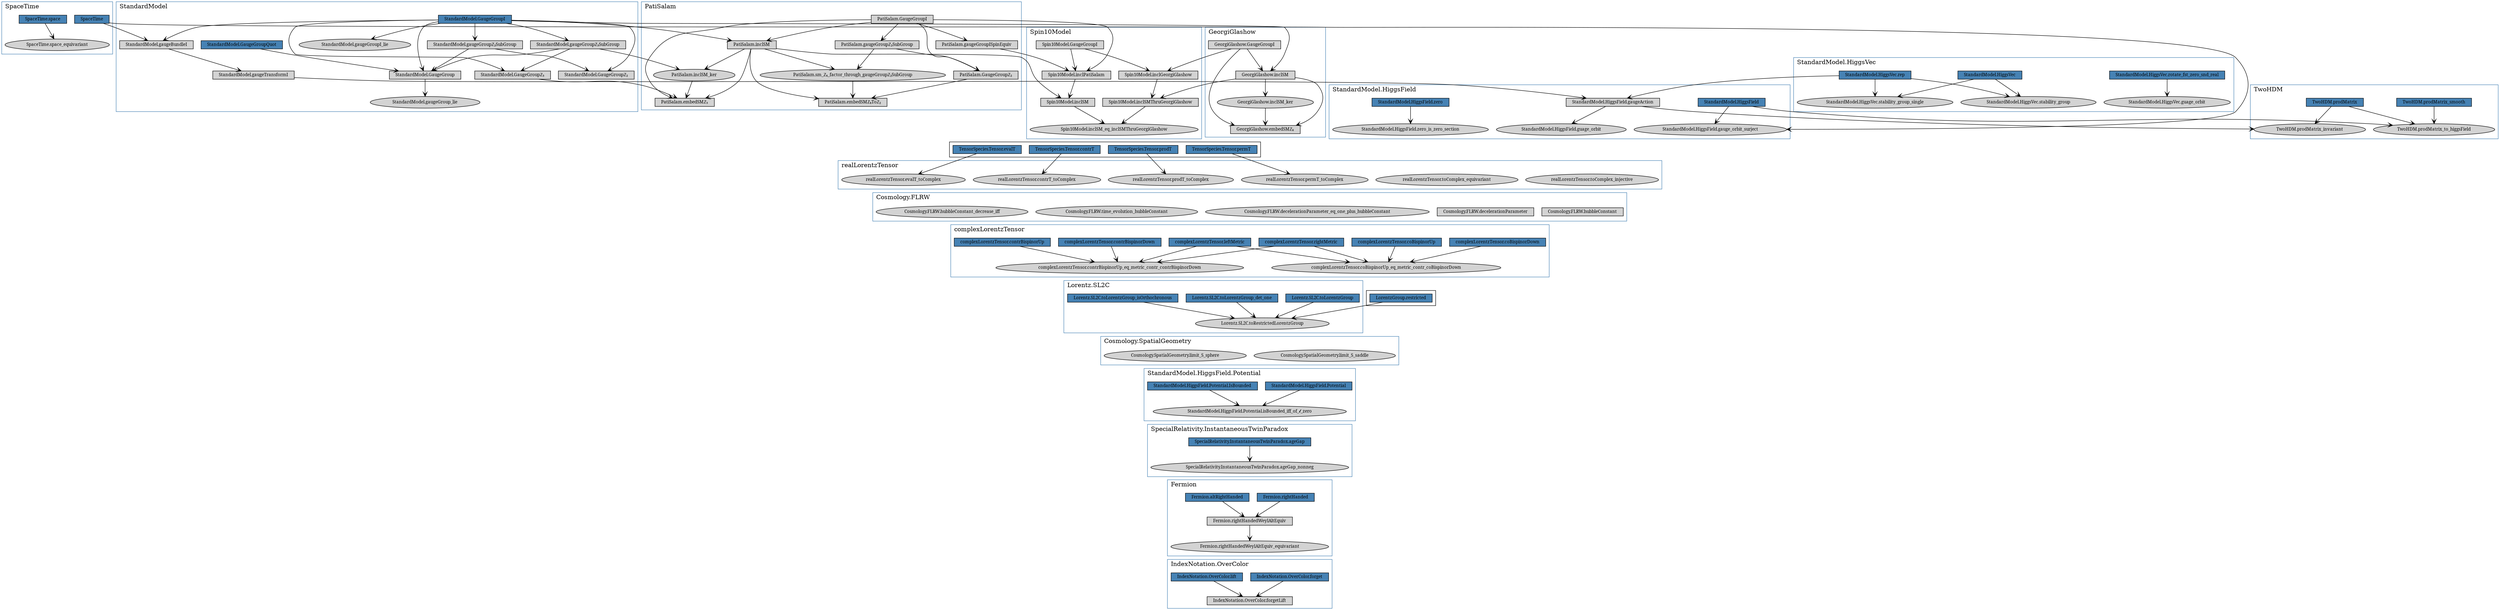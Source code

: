 strict digraph G {
    graph [
    pack=true;
    packmode="array1";
    ];
    tooltip = "Informal HepLean graph";
    node [margin="0.2,0.05";  fontsize=10;  fontname="Georgia", height=0.1];
    bgcolor="white";
    labelloc="t";
    labeljust="l";
    edge [arrowhead=vee];
subgraph cluster_Cosmology_SpatialGeometry
      {
          label="Cosmology.SpatialGeometry";
          color=steelblue;
              }
subgraph cluster_Cosmology_SpatialGeometry
      {
          label="Cosmology.SpatialGeometry";
          color=steelblue;
              }
subgraph cluster_Cosmology_FLRW
      {
          label="Cosmology.FLRW";
          color=steelblue;
              }
subgraph cluster_Cosmology_FLRW
      {
          label="Cosmology.FLRW";
          color=steelblue;
              }
subgraph cluster_Cosmology_FLRW
      {
          label="Cosmology.FLRW";
          color=steelblue;
              }
subgraph cluster_Cosmology_FLRW
      {
          label="Cosmology.FLRW";
          color=steelblue;
              }
subgraph cluster_Cosmology_FLRW
      {
          label="Cosmology.FLRW";
          color=steelblue;
              }
subgraph cluster_GeorgiGlashow
      {
          label="GeorgiGlashow";
          color=steelblue;
              }
subgraph cluster_GeorgiGlashow
      {
          label="GeorgiGlashow";
          color=steelblue;
              }
subgraph cluster_GeorgiGlashow
      {
          label="GeorgiGlashow";
          color=steelblue;
              }
subgraph cluster_GeorgiGlashow
      {
          label="GeorgiGlashow";
          color=steelblue;
              }
subgraph cluster_PatiSalam
      {
          label="PatiSalam";
          color=steelblue;
              }
subgraph cluster_PatiSalam
      {
          label="PatiSalam";
          color=steelblue;
              }
subgraph cluster_PatiSalam
      {
          label="PatiSalam";
          color=steelblue;
              }
subgraph cluster_PatiSalam
      {
          label="PatiSalam";
          color=steelblue;
              }
subgraph cluster_PatiSalam
      {
          label="PatiSalam";
          color=steelblue;
              }
subgraph cluster_PatiSalam
      {
          label="PatiSalam";
          color=steelblue;
              }
subgraph cluster_PatiSalam
      {
          label="PatiSalam";
          color=steelblue;
              }
subgraph cluster_PatiSalam
      {
          label="PatiSalam";
          color=steelblue;
              }
subgraph cluster_PatiSalam
      {
          label="PatiSalam";
          color=steelblue;
              }
subgraph cluster_Spin10Model
      {
          label="Spin10Model";
          color=steelblue;
              }
subgraph cluster_Spin10Model
      {
          label="Spin10Model";
          color=steelblue;
              }
subgraph cluster_Spin10Model
      {
          label="Spin10Model";
          color=steelblue;
              }
subgraph cluster_Spin10Model
      {
          label="Spin10Model";
          color=steelblue;
              }
subgraph cluster_Spin10Model
      {
          label="Spin10Model";
          color=steelblue;
              }
subgraph cluster_Spin10Model
      {
          label="Spin10Model";
          color=steelblue;
              }
subgraph cluster_TwoHDM
      {
          label="TwoHDM";
          color=steelblue;
              }
subgraph cluster_TwoHDM
      {
          label="TwoHDM";
          color=steelblue;
              }
subgraph cluster_StandardModel
      {
          label="StandardModel";
          color=steelblue;
              }
subgraph cluster_StandardModel
      {
          label="StandardModel";
          color=steelblue;
              }
subgraph cluster_StandardModel
      {
          label="StandardModel";
          color=steelblue;
              }
subgraph cluster_StandardModel
      {
          label="StandardModel";
          color=steelblue;
              }
subgraph cluster_StandardModel
      {
          label="StandardModel";
          color=steelblue;
              }
subgraph cluster_StandardModel
      {
          label="StandardModel";
          color=steelblue;
              }
subgraph cluster_StandardModel
      {
          label="StandardModel";
          color=steelblue;
              }
subgraph cluster_StandardModel
      {
          label="StandardModel";
          color=steelblue;
              }
subgraph cluster_StandardModel
      {
          label="StandardModel";
          color=steelblue;
              }
subgraph cluster_StandardModel_HiggsField
      {
          label="StandardModel.HiggsField";
          color=steelblue;
              }
subgraph cluster_StandardModel_HiggsVec
      {
          label="StandardModel.HiggsVec";
          color=steelblue;
              }
subgraph cluster_StandardModel_HiggsVec
      {
          label="StandardModel.HiggsVec";
          color=steelblue;
              }
subgraph cluster_StandardModel_HiggsVec
      {
          label="StandardModel.HiggsVec";
          color=steelblue;
              }
subgraph cluster_StandardModel_HiggsField
      {
          label="StandardModel.HiggsField";
          color=steelblue;
              }
subgraph cluster_StandardModel_HiggsField
      {
          label="StandardModel.HiggsField";
          color=steelblue;
              }
subgraph cluster_StandardModel_HiggsField
      {
          label="StandardModel.HiggsField";
          color=steelblue;
              }
subgraph cluster_StandardModel_HiggsField_Potential
      {
          label="StandardModel.HiggsField.Potential";
          color=steelblue;
              }
subgraph cluster_complexLorentzTensor
      {
          label="complexLorentzTensor";
          color=steelblue;
              }
subgraph cluster_complexLorentzTensor
      {
          label="complexLorentzTensor";
          color=steelblue;
              }
subgraph cluster_Lorentz_SL2C
      {
          label="Lorentz.SL2C";
          color=steelblue;
              }
subgraph cluster_SpaceTime
      {
          label="SpaceTime";
          color=steelblue;
              }
subgraph cluster_SpecialRelativity_InstantaneousTwinParadox
      {
          label="SpecialRelativity.InstantaneousTwinParadox";
          color=steelblue;
              }
subgraph cluster_IndexNotation_OverColor
      {
          label="IndexNotation.OverColor";
          color=steelblue;
              }
subgraph cluster_Fermion
      {
          label="Fermion";
          color=steelblue;
              }
subgraph cluster_Fermion
      {
          label="Fermion";
          color=steelblue;
              }
subgraph cluster_realLorentzTensor
      {
          label="realLorentzTensor";
          color=steelblue;
              }
subgraph cluster_realLorentzTensor
      {
          label="realLorentzTensor";
          color=steelblue;
              }
subgraph cluster_realLorentzTensor
      {
          label="realLorentzTensor";
          color=steelblue;
              }
subgraph cluster_realLorentzTensor
      {
          label="realLorentzTensor";
          color=steelblue;
              }
subgraph cluster_realLorentzTensor
      {
          label="realLorentzTensor";
          color=steelblue;
              }
subgraph cluster_realLorentzTensor
      {
          label="realLorentzTensor";
          color=steelblue;
              }
subgraph cluster_IndexNotation_OverColor { "IndexNotation.OverColor.forget"[label="IndexNotation.OverColor.forget", shape=box, style=filled, fillcolor=steelblue,
    tooltip="The forgetful map from `BraidedFunctor (OverColor C) (Rep k G)` to `Discrete C ⥤ Rep k G`
built on the inclusion `incl` and forgetting the monoidal structure. "]; }
subgraph cluster_SpaceTime { "SpaceTime"[label="SpaceTime", shape=box, style=filled, fillcolor=steelblue,
    tooltip="The space-time "]; }
subgraph cluster_Fermion { "Fermion.rightHanded"[label="Fermion.rightHanded", shape=box, style=filled, fillcolor=steelblue,
    tooltip="The vector space ℂ^2 carrying the conjugate representation of SL(2,C).
In index notation corresponds to a Weyl fermion with indices ψ^{dot a}. "]; }
subgraph cluster_StandardModel_HiggsField_Potential { "StandardModel.HiggsField.Potential"[label="StandardModel.HiggsField.Potential", shape=box, style=filled, fillcolor=steelblue,
    tooltip="The structure `Potential` is defined with two fields, `μ2` corresponding
to the mass-squared of the Higgs boson, and `l` corresponding to the coefficent
of the quartic term in the Higgs potential. Note that `l` is usually denoted `λ`. "]; }
subgraph cluster_TensorSpecies_Tensor { "TensorSpecies.Tensor.prodT"[label="TensorSpecies.Tensor.prodT", shape=box, style=filled, fillcolor=steelblue,
    tooltip="The tensor product of two tensors as a bi-linear map from
`S.Tensor c` and `S.Tensor c1` to `S.Tensor (Sum.elim c c1 ∘ ⇑finSumFinEquiv.symm)`. "]; }
subgraph cluster_StandardModel_HiggsField { "StandardModel.HiggsField.zero"[label="StandardModel.HiggsField.zero", shape=box, style=filled, fillcolor=steelblue,
    tooltip="The higgs field which is all zero. "]; }
subgraph cluster_StandardModel { "StandardModel.GaugeGroupQuot"[label="StandardModel.GaugeGroupQuot", shape=box, style=filled, fillcolor=steelblue,
    tooltip="Specifies the allowed quotients of `SU(3) x SU(2) x U(1)` which give a valid
gauge group of the Standard Model. "]; }
subgraph cluster_StandardModel_HiggsVec { "StandardModel.HiggsVec.rotate_fst_zero_snd_real"[label="StandardModel.HiggsVec.rotate_fst_zero_snd_real", shape=box, style=filled, fillcolor=steelblue,
    tooltip="For every Higgs vector there exists an element of the gauge group which rotates that
Higgs vector to have `0` in the first component and be a non-negative real in the second
component. "]; }
subgraph cluster_complexLorentzTensor { "complexLorentzTensor.rightMetric"[label="complexLorentzTensor.rightMetric", shape=box, style=filled, fillcolor=steelblue,
    tooltip="The metric `ε^{dot a}^{dot a}` as a complex Lorentz tensor. "]; }
subgraph cluster_StandardModel_HiggsVec { "StandardModel.HiggsVec"[label="StandardModel.HiggsVec", shape=box, style=filled, fillcolor=steelblue,
    tooltip="The vector space `HiggsVec` is defined to be the complex Euclidean space of dimension 2.
For a given spacetime point a Higgs field gives a value in `HiggsVec`. "]; }
subgraph cluster_Lorentz_SL2C { "Lorentz.SL2C.toLorentzGroup"[label="Lorentz.SL2C.toLorentzGroup", shape=box, style=filled, fillcolor=steelblue,
    tooltip="The group homomorphism from `SL(2, ℂ)` to the Lorentz group `𝓛`. "]; }
subgraph cluster_Fermion { "Fermion.altRightHanded"[label="Fermion.altRightHanded", shape=box, style=filled, fillcolor=steelblue,
    tooltip="The vector space ℂ^2 carrying the representation of SL(2,C) given by
M → (M⁻¹)^†.
In index notation this corresponds to a Weyl fermion with index `ψ_{dot a}`. "]; }
subgraph cluster_TwoHDM { "TwoHDM.prodMatrix"[label="TwoHDM.prodMatrix", shape=box, style=filled, fillcolor=steelblue,
    tooltip="For two Higgs fields `Φ₁` and `Φ₂`, the map from space time to 2 x 2 complex matrices
defined by `((Φ₁^†Φ₁, Φ₂^†Φ₁), (Φ₁^†Φ₂, Φ₂^†Φ₂))`. "]; }
subgraph cluster_LorentzGroup { "LorentzGroup.restricted"[label="LorentzGroup.restricted", shape=box, style=filled, fillcolor=steelblue,
    tooltip="The restricted Lorentz group comprises the proper and orthochronous elements of the
Lorentz group. "]; }
subgraph cluster_complexLorentzTensor { "complexLorentzTensor.leftMetric"[label="complexLorentzTensor.leftMetric", shape=box, style=filled, fillcolor=steelblue,
    tooltip="The metric `εᵃᵃ` as a complex Lorentz tensor. "]; }
subgraph cluster_complexLorentzTensor { "complexLorentzTensor.coBispinorDown"[label="complexLorentzTensor.coBispinorDown", shape=box, style=filled, fillcolor=steelblue,
    tooltip="A bispinor `pₐₐ` created from a lorentz vector `p_μ`. "]; }
subgraph cluster_Lorentz_SL2C { "Lorentz.SL2C.toLorentzGroup_det_one"[label="Lorentz.SL2C.toLorentzGroup_det_one", shape=box, style=filled, fillcolor=steelblue,
    tooltip="The determinant of the image of `SL(2, ℂ)` in the Lorentz group is one. "]; }
subgraph cluster_StandardModel_HiggsVec { "StandardModel.HiggsVec.rep"[label="StandardModel.HiggsVec.rep", shape=box, style=filled, fillcolor=steelblue,
    tooltip="The representation of the gauge group acting on `higgsVec`. "]; }
subgraph cluster_Lorentz_SL2C { "Lorentz.SL2C.toLorentzGroup_isOrthochronous"[label="Lorentz.SL2C.toLorentzGroup_isOrthochronous", shape=box, style=filled, fillcolor=steelblue,
    tooltip="The image of `SL(2, ℂ)` in the Lorentz group is orthochronous. "]; }
subgraph cluster_complexLorentzTensor { "complexLorentzTensor.contrBispinorDown"[label="complexLorentzTensor.contrBispinorDown", shape=box, style=filled, fillcolor=steelblue,
    tooltip="A bispinor `pₐₐ` created from a lorentz vector `p^μ`. "]; }
subgraph cluster_complexLorentzTensor { "complexLorentzTensor.contrBispinorUp"[label="complexLorentzTensor.contrBispinorUp", shape=box, style=filled, fillcolor=steelblue,
    tooltip="A bispinor `pᵃᵃ` created from a lorentz vector `p^μ`. "]; }
subgraph cluster_complexLorentzTensor { "complexLorentzTensor.coBispinorUp"[label="complexLorentzTensor.coBispinorUp", shape=box, style=filled, fillcolor=steelblue,
    tooltip="A bispinor `pᵃᵃ` created from a lorentz vector `p_μ`. "]; }
subgraph cluster_SpaceTime { "SpaceTime.space"[label="SpaceTime.space", shape=box, style=filled, fillcolor=steelblue,
    tooltip="The space part of spacetime. "]; }
subgraph cluster_TensorSpecies_Tensor { "TensorSpecies.Tensor.permT"[label="TensorSpecies.Tensor.permT", shape=box, style=filled, fillcolor=steelblue,
    tooltip="Given a permutation `σ : Fin m → Fin n` of indices satisfying `PermCond` through `h`,
and a tensor `t`, `permT σ h t` is the tensor tensor permuted accordinge to `σ`. "]; }
subgraph cluster_IndexNotation_OverColor { "IndexNotation.OverColor.lift"[label="IndexNotation.OverColor.lift", shape=box, style=filled, fillcolor=steelblue,
    tooltip="The functor taking functors in `Discrete C ⥤ Rep k G` to monoidal functors in
`BraidedFunctor (OverColor C) (Rep k G)`, built on the PiTensorProduct. "]; }
subgraph cluster_StandardModel_HiggsField { "StandardModel.HiggsField"[label="StandardModel.HiggsField", shape=box, style=filled, fillcolor=steelblue,
    tooltip="The type `HiggsField` is defined such that elements are smooth sections of the trivial
vector bundle `HiggsBundle`. Such elements are Higgs fields. Since `HiggsField` is
trivial as a vector bundle, a Higgs field is equivalent to a smooth map
from `SpaceTime` to `HiggsVec`. "]; }
subgraph cluster_TensorSpecies_Tensor { "TensorSpecies.Tensor.evalT"[label="TensorSpecies.Tensor.evalT", shape=box, style=filled, fillcolor=steelblue,
    tooltip="Given a `i : Fin (n + 1)`, a `b : Fin (S.repDim (c i))` and a tensor
`t : Tensor S c`, `evalT i b t` is the tensor formed by evaluating the `i`th index
of `t` at `b`. "]; }
subgraph cluster_TwoHDM { "TwoHDM.prodMatrix_smooth"[label="TwoHDM.prodMatrix_smooth", shape=box, style=filled, fillcolor=steelblue,
    tooltip="The map `prodMatrix` is a smooth function on spacetime. "]; }
subgraph cluster_StandardModel { "StandardModel.GaugeGroupI"[label="StandardModel.GaugeGroupI", shape=box, style=filled, fillcolor=steelblue,
    tooltip="The global gauge group of the Standard Model with no discrete quotients.
The `I` in the Name is an indication of the statement that this has no discrete quotients. "]; }
subgraph cluster_TensorSpecies_Tensor { "TensorSpecies.Tensor.contrT"[label="TensorSpecies.Tensor.contrT", shape=box, style=filled, fillcolor=steelblue,
    tooltip="For `c : Fin (n + 1 + 1) → S.C`, `i j : Fin (n + 1 + 1)` with dual color, and a tensor
`t : Tensor S c`, `contrT i j _ t` is the tensor
formed by contracting the `i`th index of `t`
with the `j`th index. "]; }
subgraph cluster_SpecialRelativity_InstantaneousTwinParadox { "SpecialRelativity.InstantaneousTwinParadox.ageGap"[label="SpecialRelativity.InstantaneousTwinParadox.ageGap", shape=box, style=filled, fillcolor=steelblue,
    tooltip="The proper time of twin A minus the proper time of twin B. "]; }
subgraph cluster_StandardModel_HiggsField_Potential { "StandardModel.HiggsField.Potential.IsBounded"[label="StandardModel.HiggsField.Potential.IsBounded", shape=box, style=filled, fillcolor=steelblue,
    tooltip="Given a element `P` of `Potential`, the proposition `IsBounded P` is true if and only if
there exists a real `c` such that for all Higgs fields `φ` and spacetime points `x`,
the Higgs potential corresponding to `φ` at `x` is greater then or equal to`c`. I.e.

`∀ Φ x, c ≤ P.toFun Φ x`. "]; }
subgraph cluster_Cosmology_SpatialGeometry { "Cosmology.SpatialGeometry.limit_S_saddle"[label="Cosmology.SpatialGeometry.limit_S_saddle", shape=ellipse, style=filled, fillcolor=lightgray,
    tooltip="The limit of `S (Saddle k) r` as `k → ∞` is equal to `S (Flat) r`. "]; }
subgraph cluster_Cosmology_SpatialGeometry { "Cosmology.SpatialGeometry.limit_S_sphere"[label="Cosmology.SpatialGeometry.limit_S_sphere", shape=ellipse, style=filled, fillcolor=lightgray,
    tooltip="The limit of `S (Sphere k) r` as `k → ∞` is equal to `S (Flat) r`. "]; }
subgraph cluster_Cosmology_FLRW { "Cosmology.FLRW.hubbleConstant"[label="Cosmology.FLRW.hubbleConstant", shape=box, style=filled, fillcolor=lightgray,
    tooltip="The hubble constant defined in terms of the scale factor
as `(dₜ a) / a`.

The notation `H` is used for the `hubbleConstant`.

Semiformal implementation note: Implement also scoped notation. "]; }
subgraph cluster_Cosmology_FLRW { "Cosmology.FLRW.decelerationParameter"[label="Cosmology.FLRW.decelerationParameter", shape=box, style=filled, fillcolor=lightgray,
    tooltip="The deceleration parameter defined in terms of the scale factor
as `- (dₜdₜ a) a / (dₜ a)^2`.

The notation `q` is used for the `decelerationParameter`.

Semiformal implementation note: Implement also scoped notation. "]; }
subgraph cluster_Cosmology_FLRW { "Cosmology.FLRW.decelerationParameter_eq_one_plus_hubbleConstant"[label="Cosmology.FLRW.decelerationParameter_eq_one_plus_hubbleConstant", shape=ellipse, style=filled, fillcolor=lightgray,
    tooltip="The deceleration parameter is equal to `- (1 + (dₜ H)/H^2)`. "]; }
subgraph cluster_Cosmology_FLRW { "Cosmology.FLRW.time_evolution_hubbleConstant"[label="Cosmology.FLRW.time_evolution_hubbleConstant", shape=ellipse, style=filled, fillcolor=lightgray,
    tooltip="The time evolution of the hubble parameter is equal to `dₜ H = - H^2 (1 + q)`. "]; }
subgraph cluster_Cosmology_FLRW { "Cosmology.FLRW.hubbleConstant_decrease_iff"[label="Cosmology.FLRW.hubbleConstant_decrease_iff", shape=ellipse, style=filled, fillcolor=lightgray,
    tooltip="There exists a time at which the hubble constant decreases if and only if
there exists a time where the deceleration parameter is less then `-1`. "]; }
subgraph cluster_GeorgiGlashow { "GeorgiGlashow.GaugeGroupI"[label="GeorgiGlashow.GaugeGroupI", shape=box, style=filled, fillcolor=lightgray,
    tooltip="The gauge group of the Georgi-Glashow model, i.e., `SU(5)`. "]; }
subgraph cluster_GeorgiGlashow { "GeorgiGlashow.inclSM"[label="GeorgiGlashow.inclSM", shape=box, style=filled, fillcolor=lightgray,
    tooltip="The homomorphism of the Standard Model gauge group into the Georgi-Glashow gauge group, i.e.,
the group homomorphism `SU(3) × SU(2) × U(1) → SU(5)` taking `(h, g, α)` to
`blockdiag (α ^ 3 g, α ^ (-2) h)`.

See page 34 of https://math.ucr.edu/home/baez/guts.pdf
"]; }
subgraph cluster_GeorgiGlashow { "GeorgiGlashow.inclSM_ker"[label="GeorgiGlashow.inclSM_ker", shape=ellipse, style=filled, fillcolor=lightgray,
    tooltip="The kernel of the map `inclSM` is equal to the subgroup `StandardModel.gaugeGroupℤ₆SubGroup`.

See page 34 of https://math.ucr.edu/home/baez/guts.pdf
"]; }
subgraph cluster_GeorgiGlashow { "GeorgiGlashow.embedSMℤ₆"[label="GeorgiGlashow.embedSMℤ₆", shape=box, style=filled, fillcolor=lightgray,
    tooltip="The group embedding from `StandardModel.GaugeGroupℤ₆` to `GaugeGroupI` induced by `inclSM` by
quotienting by the kernel `inclSM_ker`.
"]; }
subgraph cluster_PatiSalam { "PatiSalam.GaugeGroupI"[label="PatiSalam.GaugeGroupI", shape=box, style=filled, fillcolor=lightgray,
    tooltip="The gauge group of the Pati-Salam model (unquotiented by ℤ₂), i.e., `SU(4) × SU(2) × SU(2)`. "]; }
subgraph cluster_PatiSalam { "PatiSalam.inclSM"[label="PatiSalam.inclSM", shape=box, style=filled, fillcolor=lightgray,
    tooltip="The homomorphism of the Standard Model gauge group into the Pati-Salam gauge group, i.e., the
group homomorphism `SU(3) × SU(2) × U(1) → SU(4) × SU(2) × SU(2)` taking `(h, g, α)` to
`(blockdiag (α h, α ^ (-3)), g, diag (α ^ 3, α ^(-3))`.

See page 54 of https://math.ucr.edu/home/baez/guts.pdf
"]; }
subgraph cluster_PatiSalam { "PatiSalam.inclSM_ker"[label="PatiSalam.inclSM_ker", shape=ellipse, style=filled, fillcolor=lightgray,
    tooltip="The kernel of the map `inclSM` is equal to the subgroup `StandardModel.gaugeGroupℤ₃SubGroup`.

See footnote 10 of https://arxiv.org/pdf/2201.07245
"]; }
subgraph cluster_PatiSalam { "PatiSalam.embedSMℤ₃"[label="PatiSalam.embedSMℤ₃", shape=box, style=filled, fillcolor=lightgray,
    tooltip="The group embedding from `StandardModel.GaugeGroupℤ₃` to `GaugeGroupI` induced by `inclSM` by
quotienting by the kernel `inclSM_ker`.
"]; }
subgraph cluster_PatiSalam { "PatiSalam.gaugeGroupISpinEquiv"[label="PatiSalam.gaugeGroupISpinEquiv", shape=box, style=filled, fillcolor=lightgray,
    tooltip="The equivalence between `GaugeGroupI` and `Spin(6) × Spin(4)`. "]; }
subgraph cluster_PatiSalam { "PatiSalam.gaugeGroupℤ₂SubGroup"[label="PatiSalam.gaugeGroupℤ₂SubGroup", shape=box, style=filled, fillcolor=lightgray,
    tooltip="The ℤ₂-subgroup of the un-quotiented gauge group which acts trivially on all particles in the
standard model, i.e., the ℤ₂-subgroup of `GaugeGroupI` with the non-trivial element `(-1, -1, -1)`.

See https://math.ucr.edu/home/baez/guts.pdf
"]; }
subgraph cluster_PatiSalam { "PatiSalam.GaugeGroupℤ₂"[label="PatiSalam.GaugeGroupℤ₂", shape=box, style=filled, fillcolor=lightgray,
    tooltip="The gauge group of the Pati-Salam model with a ℤ₂ quotient, i.e., the quotient of `GaugeGroupI`
by the ℤ₂-subgroup `gaugeGroupℤ₂SubGroup`.

See https://math.ucr.edu/home/baez/guts.pdf
"]; }
subgraph cluster_PatiSalam { "PatiSalam.sm_ℤ₆_factor_through_gaugeGroupℤ₂SubGroup"[label="PatiSalam.sm_ℤ₆_factor_through_gaugeGroupℤ₂SubGroup", shape=ellipse, style=filled, fillcolor=lightgray,
    tooltip="The group `StandardModel.gaugeGroupℤ₆SubGroup` under the homomorphism `embedSM` factors through
the subgroup `gaugeGroupℤ₂SubGroup`.
"]; }
subgraph cluster_PatiSalam { "PatiSalam.embedSMℤ₆Toℤ₂"[label="PatiSalam.embedSMℤ₆Toℤ₂", shape=box, style=filled, fillcolor=lightgray,
    tooltip="The group homomorphism from `StandardModel.GaugeGroupℤ₆` to `GaugeGroupℤ₂` induced by `embedSM`.
"]; }
subgraph cluster_Spin10Model { "Spin10Model.GaugeGroupI"[label="Spin10Model.GaugeGroupI", shape=box, style=filled, fillcolor=lightgray,
    tooltip="The gauge group of the Spin(10) model, i.e., the group `Spin(10)`. "]; }
subgraph cluster_Spin10Model { "Spin10Model.inclPatiSalam"[label="Spin10Model.inclPatiSalam", shape=box, style=filled, fillcolor=lightgray,
    tooltip="The inclusion of the Pati-Salam gauge group into Spin(10), i.e., the lift of the embedding
`SO(6) × SO(4) → SO(10)` to universal covers, giving a homomorphism `Spin(6) × Spin(4) → Spin(10)`.
Precomposed with the isomorphism, `PatiSalam.gaugeGroupISpinEquiv`, between `SU(4) × SU(2) × SU(2)`
and `Spin(6) × Spin(4)`.

See page 56 of https://math.ucr.edu/home/baez/guts.pdf
"]; }
subgraph cluster_Spin10Model { "Spin10Model.inclSM"[label="Spin10Model.inclSM", shape=box, style=filled, fillcolor=lightgray,
    tooltip="The inclusion of the Standard Model gauge group into Spin(10), i.e., the composition of
`embedPatiSalam` and `PatiSalam.inclSM`.

See page 56 of https://math.ucr.edu/home/baez/guts.pdf
"]; }
subgraph cluster_Spin10Model { "Spin10Model.inclGeorgiGlashow"[label="Spin10Model.inclGeorgiGlashow", shape=box, style=filled, fillcolor=lightgray,
    tooltip="The inclusion of the Georgi-Glashow gauge group into Spin(10), i.e., the Lie group homomorphism
from `SU(n) → Spin(2n)` discussed on page 46 of https://math.ucr.edu/home/baez/guts.pdf for `n = 5`.
"]; }
subgraph cluster_Spin10Model { "Spin10Model.inclSMThruGeorgiGlashow"[label="Spin10Model.inclSMThruGeorgiGlashow", shape=box, style=filled, fillcolor=lightgray,
    tooltip="The inclusion of the Standard Model gauge group into Spin(10), i.e., the composition of
`inclGeorgiGlashow` and `GeorgiGlashow.inclSM`.
"]; }
subgraph cluster_Spin10Model { "Spin10Model.inclSM_eq_inclSMThruGeorgiGlashow"[label="Spin10Model.inclSM_eq_inclSMThruGeorgiGlashow", shape=ellipse, style=filled, fillcolor=lightgray,
    tooltip="The inclusion `inclSM` is equal to the inclusion `inclSMThruGeorgiGlashow`. "]; }
subgraph cluster_TwoHDM { "TwoHDM.prodMatrix_invariant"[label="TwoHDM.prodMatrix_invariant", shape=ellipse, style=filled, fillcolor=lightgray,
    tooltip="The map `prodMatrix` is invariant under the simultaneous action of `gaugeAction` on the two
Higgs fields. "]; }
subgraph cluster_TwoHDM { "TwoHDM.prodMatrix_to_higgsField"[label="TwoHDM.prodMatrix_to_higgsField", shape=ellipse, style=filled, fillcolor=lightgray,
    tooltip="Given any smooth map `f` from spacetime to 2-by-2 complex matrices landing on positive
semi-definite matrices, there exist smooth Higgs fields `Φ1` and `Φ2` such that `f` is equal to
`prodMatrix Φ1 Φ2`.

See https://arxiv.org/pdf/hep-ph/0605184
"]; }
subgraph cluster_StandardModel { "StandardModel.gaugeGroupℤ₂SubGroup"[label="StandardModel.gaugeGroupℤ₂SubGroup", shape=box, style=filled, fillcolor=lightgray,
    tooltip="The ℤ₂subgroup of the un-quotiented gauge group which acts trivially on all particles in the
standard model, i.e., the ℤ₂-subgroup of `GaugeGroupI` derived from the ℤ₂ subgroup of
`gaugeGroupℤ₆SubGroup`.

See https://math.ucr.edu/home/baez/guts.pdf
"]; }
subgraph cluster_StandardModel { "StandardModel.GaugeGroupℤ₂"[label="StandardModel.GaugeGroupℤ₂", shape=box, style=filled, fillcolor=lightgray,
    tooltip="The gauge group of the Standard Model with a ℤ₂ quotient, i.e., the quotient of `GaugeGroupI` by
the ℤ₂-subgroup `gaugeGroupℤ₂SubGroup`.

See https://math.ucr.edu/home/baez/guts.pdf
"]; }
subgraph cluster_StandardModel { "StandardModel.gaugeGroupℤ₃SubGroup"[label="StandardModel.gaugeGroupℤ₃SubGroup", shape=box, style=filled, fillcolor=lightgray,
    tooltip="The ℤ₃-subgroup of the un-quotiented gauge group which acts trivially on all particles in the
standard model, i.e., the ℤ₃-subgroup of `GaugeGroupI` derived from the ℤ₃ subgroup of
`gaugeGroupℤ₆SubGroup`.

See https://math.ucr.edu/home/baez/guts.pdf
"]; }
subgraph cluster_StandardModel { "StandardModel.GaugeGroupℤ₃"[label="StandardModel.GaugeGroupℤ₃", shape=box, style=filled, fillcolor=lightgray,
    tooltip="The gauge group of the Standard Model with a ℤ₃-quotient, i.e., the quotient of `GaugeGroupI` by
the ℤ₃-subgroup `gaugeGroupℤ₃SubGroup`.

See https://math.ucr.edu/home/baez/guts.pdf
"]; }
subgraph cluster_StandardModel { "StandardModel.GaugeGroup"[label="StandardModel.GaugeGroup", shape=box, style=filled, fillcolor=lightgray,
    tooltip="The (global) gauge group of the Standard Model given a choice of quotient, i.e., the map from
`GaugeGroupQuot` to `Type` which gives the gauge group of the Standard Model for a given choice of
quotient.

See https://math.ucr.edu/home/baez/guts.pdf
"]; }
subgraph cluster_StandardModel { "StandardModel.gaugeGroupI_lie"[label="StandardModel.gaugeGroupI_lie", shape=ellipse, style=filled, fillcolor=lightgray,
    tooltip="The gauge group `GaugeGroupI` is a Lie group. "]; }
subgraph cluster_StandardModel { "StandardModel.gaugeGroup_lie"[label="StandardModel.gaugeGroup_lie", shape=ellipse, style=filled, fillcolor=lightgray,
    tooltip="For every `q` in `GaugeGroupQuot` the group `GaugeGroup q` is a Lie group. "]; }
subgraph cluster_StandardModel { "StandardModel.gaugeBundleI"[label="StandardModel.gaugeBundleI", shape=box, style=filled, fillcolor=lightgray,
    tooltip="The trivial principal bundle over SpaceTime with structure group `GaugeGroupI`. "]; }
subgraph cluster_StandardModel { "StandardModel.gaugeTransformI"[label="StandardModel.gaugeTransformI", shape=box, style=filled, fillcolor=lightgray,
    tooltip="A global section of `gaugeBundleI`. "]; }
subgraph cluster_StandardModel_HiggsField { "StandardModel.HiggsField.zero_is_zero_section"[label="StandardModel.HiggsField.zero_is_zero_section", shape=ellipse, style=filled, fillcolor=lightgray,
    tooltip="The zero Higgs field is the zero section of the Higgs bundle, i.e., the HiggsField `zero`
defined by `ofReal 0` is the constant zero-section of the bundle `HiggsBundle`.
"]; }
subgraph cluster_StandardModel_HiggsVec { "StandardModel.HiggsVec.guage_orbit"[label="StandardModel.HiggsVec.guage_orbit", shape=ellipse, style=filled, fillcolor=lightgray,
    tooltip="There exists a `g` in `GaugeGroupI` such that `rep g φ = φ'` iff `‖φ‖ = ‖φ'‖`. "]; }
subgraph cluster_StandardModel_HiggsVec { "StandardModel.HiggsVec.stability_group_single"[label="StandardModel.HiggsVec.stability_group_single", shape=ellipse, style=filled, fillcolor=lightgray,
    tooltip="The Higgs boson breaks electroweak symmetry down to the electromagnetic force, i.e., the
stability group of the action of `rep` on `![0, Complex.ofReal ‖φ‖]`, for non-zero `‖φ‖`, is the
`SU(3) × U(1)` subgroup of `gaugeGroup := SU(3) × SU(2) × U(1)` with the embedding given by
`(g, e^{i θ}) ↦ (g, diag (e ^ {3 * i θ}, e ^ {- 3 * i θ}), e^{i θ})`.
"]; }
subgraph cluster_StandardModel_HiggsVec { "StandardModel.HiggsVec.stability_group"[label="StandardModel.HiggsVec.stability_group", shape=ellipse, style=filled, fillcolor=lightgray,
    tooltip="The subgroup of `gaugeGroup := SU(3) × SU(2) × U(1)` which preserves every `HiggsVec` by the
action of `StandardModel.HiggsVec.rep` is given by `SU(3) × ℤ₆` where `ℤ₆` is the subgroup of
`SU(2) × U(1)` with elements `(α^(-3) * I₂, α)` where `α` is a sixth root of unity.
"]; }
subgraph cluster_StandardModel_HiggsField { "StandardModel.HiggsField.gaugeAction"[label="StandardModel.HiggsField.gaugeAction", shape=box, style=filled, fillcolor=lightgray,
    tooltip="The action of `gaugeTransformI` on `HiggsField` acting pointwise through `HiggsVec.rep`. "]; }
subgraph cluster_StandardModel_HiggsField { "StandardModel.HiggsField.guage_orbit"[label="StandardModel.HiggsField.guage_orbit", shape=ellipse, style=filled, fillcolor=lightgray,
    tooltip="There exists a `g` in `gaugeTransformI` such that `gaugeAction g φ = φ'` iff
`φ(x)^† φ(x) = φ'(x)^† φ'(x)`.
"]; }
subgraph cluster_StandardModel_HiggsField { "StandardModel.HiggsField.gauge_orbit_surject"[label="StandardModel.HiggsField.gauge_orbit_surject", shape=ellipse, style=filled, fillcolor=lightgray,
    tooltip="For every smooth map `f` from `SpaceTime` to `ℝ` such that `f` is positive semidefinite, there
exists a Higgs field `φ` such that `f = φ^† φ`.
"]; }
subgraph cluster_StandardModel_HiggsField_Potential { "StandardModel.HiggsField.Potential.isBounded_iff_of_𝓵_zero"[label="StandardModel.HiggsField.Potential.isBounded_iff_of_𝓵_zero", shape=ellipse, style=filled, fillcolor=lightgray,
    tooltip="When there is no quartic coupling, the potential is bounded iff the mass squared is
non-positive, i.e., for `P : Potential` then `P.IsBounded` iff `P.μ2 ≤ 0`. That is to say
`- P.μ2 * ‖φ‖_H^2 x` is bounded below iff `P.μ2 ≤ 0`. "]; }
subgraph cluster_complexLorentzTensor { "complexLorentzTensor.contrBispinorUp_eq_metric_contr_contrBispinorDown"[label="complexLorentzTensor.contrBispinorUp_eq_metric_contr_contrBispinorDown", shape=ellipse, style=filled, fillcolor=lightgray,
    tooltip="`{contrBispinorUp p | α β = εL | α α' ⊗ εR | β β'⊗ contrBispinorDown p | α' β' }ᵀ`.

Proof: expand `contrBispinorDown` and use fact that metrics contract to the identity.
"]; }
subgraph cluster_complexLorentzTensor { "complexLorentzTensor.coBispinorUp_eq_metric_contr_coBispinorDown"[label="complexLorentzTensor.coBispinorUp_eq_metric_contr_coBispinorDown", shape=ellipse, style=filled, fillcolor=lightgray,
    tooltip="`{coBispinorUp p | α β = εL | α α' ⊗ εR | β β'⊗ coBispinorDown p | α' β' }ᵀ`.

proof: expand `coBispinorDown` and use fact that metrics contract to the identity.
"]; }
subgraph cluster_Lorentz_SL2C { "Lorentz.SL2C.toRestrictedLorentzGroup"[label="Lorentz.SL2C.toRestrictedLorentzGroup", shape=ellipse, style=filled, fillcolor=lightgray,
    tooltip="The homomorphism from `SL(2, ℂ)` to the restricted Lorentz group. "]; }
subgraph cluster_SpaceTime { "SpaceTime.space_equivariant"[label="SpaceTime.space_equivariant", shape=ellipse, style=filled, fillcolor=lightgray,
    tooltip="The function `space` is equivariant with respect to rotations. "]; }
subgraph cluster_SpecialRelativity_InstantaneousTwinParadox { "SpecialRelativity.InstantaneousTwinParadox.ageGap_nonneg"[label="SpecialRelativity.InstantaneousTwinParadox.ageGap_nonneg", shape=ellipse, style=filled, fillcolor=lightgray,
    tooltip="In the twin paradox with instantous acceleration, Twin A is always older
then Twin B. "]; }
subgraph cluster_IndexNotation_OverColor { "IndexNotation.OverColor.forgetLift"[label="IndexNotation.OverColor.forgetLift", shape=box, style=filled, fillcolor=lightgray,
    tooltip="The natural isomorphism between `lift (C := C) ⋙ forget` and
`Functor.id (Discrete C ⥤ Rep k G)`.
"]; }
subgraph cluster_Fermion { "Fermion.rightHandedWeylAltEquiv"[label="Fermion.rightHandedWeylAltEquiv", shape=box, style=filled, fillcolor=lightgray,
    tooltip="The linear equivalence between `rightHandedWeyl` and `altRightHandedWeyl` given by multiplying
an element of `rightHandedWeyl` by the matrix `εᵃ⁰ᵃ¹ = !![0, 1; -1, 0]]`.
"]; }
subgraph cluster_Fermion { "Fermion.rightHandedWeylAltEquiv_equivariant"[label="Fermion.rightHandedWeylAltEquiv_equivariant", shape=ellipse, style=filled, fillcolor=lightgray,
    tooltip="The linear equivalence `rightHandedWeylAltEquiv` is equivariant with respect to the action of
`SL(2,C)` on `rightHandedWeyl` and `altRightHandedWeyl`.
"]; }
subgraph cluster_realLorentzTensor { "realLorentzTensor.toComplex_injective"[label="realLorentzTensor.toComplex_injective", shape=ellipse, style=filled, fillcolor=lightgray,
    tooltip="The map `toComplex` is injective. "]; }
subgraph cluster_realLorentzTensor { "realLorentzTensor.toComplex_equivariant"[label="realLorentzTensor.toComplex_equivariant", shape=ellipse, style=filled, fillcolor=lightgray,
    tooltip="The map `toComplex` is equivariant. "]; }
subgraph cluster_realLorentzTensor { "realLorentzTensor.permT_toComplex"[label="realLorentzTensor.permT_toComplex", shape=ellipse, style=filled, fillcolor=lightgray,
    tooltip="The map `toComplex` commutes with permT. "]; }
subgraph cluster_realLorentzTensor { "realLorentzTensor.prodT_toComplex"[label="realLorentzTensor.prodT_toComplex", shape=ellipse, style=filled, fillcolor=lightgray,
    tooltip="The map `toComplex` commutes with prodT. "]; }
subgraph cluster_realLorentzTensor { "realLorentzTensor.contrT_toComplex"[label="realLorentzTensor.contrT_toComplex", shape=ellipse, style=filled, fillcolor=lightgray,
    tooltip="The map `toComplex` commutes with contrT. "]; }
subgraph cluster_realLorentzTensor { "realLorentzTensor.evalT_toComplex"[label="realLorentzTensor.evalT_toComplex", shape=ellipse, style=filled, fillcolor=lightgray,
    tooltip="The map `toComplex` commutes with evalT. "]; }
"GeorgiGlashow.GaugeGroupI" -> "GeorgiGlashow.inclSM"
"StandardModel.GaugeGroupI" -> "GeorgiGlashow.inclSM"
"GeorgiGlashow.inclSM" -> "GeorgiGlashow.inclSM_ker"
"GeorgiGlashow.inclSM" -> "GeorgiGlashow.embedSMℤ₆"
"GeorgiGlashow.GaugeGroupI" -> "GeorgiGlashow.embedSMℤ₆"
"GeorgiGlashow.inclSM_ker" -> "GeorgiGlashow.embedSMℤ₆"
"PatiSalam.GaugeGroupI" -> "PatiSalam.inclSM"
"StandardModel.GaugeGroupI" -> "PatiSalam.inclSM"
"PatiSalam.inclSM" -> "PatiSalam.inclSM_ker"
"StandardModel.gaugeGroupℤ₃SubGroup" -> "PatiSalam.inclSM_ker"
"PatiSalam.inclSM" -> "PatiSalam.embedSMℤ₃"
"StandardModel.GaugeGroupℤ₃" -> "PatiSalam.embedSMℤ₃"
"PatiSalam.GaugeGroupI" -> "PatiSalam.embedSMℤ₃"
"PatiSalam.inclSM_ker" -> "PatiSalam.embedSMℤ₃"
"PatiSalam.GaugeGroupI" -> "PatiSalam.gaugeGroupISpinEquiv"
"PatiSalam.GaugeGroupI" -> "PatiSalam.gaugeGroupℤ₂SubGroup"
"PatiSalam.GaugeGroupI" -> "PatiSalam.GaugeGroupℤ₂"
"PatiSalam.gaugeGroupℤ₂SubGroup" -> "PatiSalam.GaugeGroupℤ₂"
"PatiSalam.inclSM" -> "PatiSalam.sm_ℤ₆_factor_through_gaugeGroupℤ₂SubGroup"
"PatiSalam.gaugeGroupℤ₂SubGroup" -> "PatiSalam.sm_ℤ₆_factor_through_gaugeGroupℤ₂SubGroup"
"PatiSalam.inclSM" -> "PatiSalam.embedSMℤ₆Toℤ₂"
"PatiSalam.GaugeGroupℤ₂" -> "PatiSalam.embedSMℤ₆Toℤ₂"
"PatiSalam.sm_ℤ₆_factor_through_gaugeGroupℤ₂SubGroup" -> "PatiSalam.embedSMℤ₆Toℤ₂"
"Spin10Model.GaugeGroupI" -> "Spin10Model.inclPatiSalam"
"PatiSalam.GaugeGroupI" -> "Spin10Model.inclPatiSalam"
"PatiSalam.gaugeGroupISpinEquiv" -> "Spin10Model.inclPatiSalam"
"Spin10Model.inclPatiSalam" -> "Spin10Model.inclSM"
"PatiSalam.inclSM" -> "Spin10Model.inclSM"
"Spin10Model.GaugeGroupI" -> "Spin10Model.inclGeorgiGlashow"
"GeorgiGlashow.GaugeGroupI" -> "Spin10Model.inclGeorgiGlashow"
"Spin10Model.inclGeorgiGlashow" -> "Spin10Model.inclSMThruGeorgiGlashow"
"GeorgiGlashow.inclSM" -> "Spin10Model.inclSMThruGeorgiGlashow"
"Spin10Model.inclSM" -> "Spin10Model.inclSM_eq_inclSMThruGeorgiGlashow"
"Spin10Model.inclSMThruGeorgiGlashow" -> "Spin10Model.inclSM_eq_inclSMThruGeorgiGlashow"
"TwoHDM.prodMatrix" -> "TwoHDM.prodMatrix_invariant"
"StandardModel.HiggsField.gaugeAction" -> "TwoHDM.prodMatrix_invariant"
"TwoHDM.prodMatrix" -> "TwoHDM.prodMatrix_to_higgsField"
"StandardModel.HiggsField" -> "TwoHDM.prodMatrix_to_higgsField"
"TwoHDM.prodMatrix_smooth" -> "TwoHDM.prodMatrix_to_higgsField"
"StandardModel.GaugeGroupI" -> "StandardModel.gaugeGroupℤ₂SubGroup"
"StandardModel.GaugeGroupI" -> "StandardModel.GaugeGroupℤ₂"
"StandardModel.gaugeGroupℤ₂SubGroup" -> "StandardModel.GaugeGroupℤ₂"
"StandardModel.GaugeGroupI" -> "StandardModel.gaugeGroupℤ₃SubGroup"
"StandardModel.GaugeGroupI" -> "StandardModel.GaugeGroupℤ₃"
"StandardModel.gaugeGroupℤ₃SubGroup" -> "StandardModel.GaugeGroupℤ₃"
"StandardModel.GaugeGroupI" -> "StandardModel.GaugeGroup"
"StandardModel.gaugeGroupℤ₂SubGroup" -> "StandardModel.GaugeGroup"
"StandardModel.gaugeGroupℤ₃SubGroup" -> "StandardModel.GaugeGroup"
"StandardModel.GaugeGroupQuot" -> "StandardModel.GaugeGroup"
"StandardModel.GaugeGroupI" -> "StandardModel.gaugeGroupI_lie"
"StandardModel.GaugeGroup" -> "StandardModel.gaugeGroup_lie"
"StandardModel.GaugeGroupI" -> "StandardModel.gaugeBundleI"
"SpaceTime" -> "StandardModel.gaugeBundleI"
"StandardModel.gaugeBundleI" -> "StandardModel.gaugeTransformI"
"StandardModel.HiggsField.zero" -> "StandardModel.HiggsField.zero_is_zero_section"
"StandardModel.HiggsVec.rotate_fst_zero_snd_real" -> "StandardModel.HiggsVec.guage_orbit"
"StandardModel.HiggsVec" -> "StandardModel.HiggsVec.stability_group_single"
"StandardModel.HiggsVec.rep" -> "StandardModel.HiggsVec.stability_group_single"
"StandardModel.HiggsVec" -> "StandardModel.HiggsVec.stability_group"
"StandardModel.HiggsVec.rep" -> "StandardModel.HiggsVec.stability_group"
"StandardModel.HiggsVec.rep" -> "StandardModel.HiggsField.gaugeAction"
"StandardModel.gaugeTransformI" -> "StandardModel.HiggsField.gaugeAction"
"StandardModel.HiggsField.gaugeAction" -> "StandardModel.HiggsField.guage_orbit"
"StandardModel.HiggsField" -> "StandardModel.HiggsField.gauge_orbit_surject"
"SpaceTime" -> "StandardModel.HiggsField.gauge_orbit_surject"
"StandardModel.HiggsField.Potential.IsBounded" -> "StandardModel.HiggsField.Potential.isBounded_iff_of_𝓵_zero"
"StandardModel.HiggsField.Potential" -> "StandardModel.HiggsField.Potential.isBounded_iff_of_𝓵_zero"
"complexLorentzTensor.contrBispinorUp" -> "complexLorentzTensor.contrBispinorUp_eq_metric_contr_contrBispinorDown"
"complexLorentzTensor.contrBispinorDown" -> "complexLorentzTensor.contrBispinorUp_eq_metric_contr_contrBispinorDown"
"complexLorentzTensor.leftMetric" -> "complexLorentzTensor.contrBispinorUp_eq_metric_contr_contrBispinorDown"
"complexLorentzTensor.rightMetric" -> "complexLorentzTensor.contrBispinorUp_eq_metric_contr_contrBispinorDown"
"complexLorentzTensor.coBispinorUp" -> "complexLorentzTensor.coBispinorUp_eq_metric_contr_coBispinorDown"
"complexLorentzTensor.coBispinorDown" -> "complexLorentzTensor.coBispinorUp_eq_metric_contr_coBispinorDown"
"complexLorentzTensor.leftMetric" -> "complexLorentzTensor.coBispinorUp_eq_metric_contr_coBispinorDown"
"complexLorentzTensor.rightMetric" -> "complexLorentzTensor.coBispinorUp_eq_metric_contr_coBispinorDown"
"Lorentz.SL2C.toLorentzGroup" -> "Lorentz.SL2C.toRestrictedLorentzGroup"
"Lorentz.SL2C.toLorentzGroup_det_one" -> "Lorentz.SL2C.toRestrictedLorentzGroup"
"Lorentz.SL2C.toLorentzGroup_isOrthochronous" -> "Lorentz.SL2C.toRestrictedLorentzGroup"
"LorentzGroup.restricted" -> "Lorentz.SL2C.toRestrictedLorentzGroup"
"SpaceTime.space" -> "SpaceTime.space_equivariant"
"SpecialRelativity.InstantaneousTwinParadox.ageGap" -> "SpecialRelativity.InstantaneousTwinParadox.ageGap_nonneg"
"IndexNotation.OverColor.forget" -> "IndexNotation.OverColor.forgetLift"
"IndexNotation.OverColor.lift" -> "IndexNotation.OverColor.forgetLift"
"Fermion.rightHanded" -> "Fermion.rightHandedWeylAltEquiv"
"Fermion.altRightHanded" -> "Fermion.rightHandedWeylAltEquiv"
"Fermion.rightHandedWeylAltEquiv" -> "Fermion.rightHandedWeylAltEquiv_equivariant"
"TensorSpecies.Tensor.permT" -> "realLorentzTensor.permT_toComplex"
"TensorSpecies.Tensor.prodT" -> "realLorentzTensor.prodT_toComplex"
"TensorSpecies.Tensor.contrT" -> "realLorentzTensor.contrT_toComplex"
"TensorSpecies.Tensor.evalT" -> "realLorentzTensor.evalT_toComplex"
}
